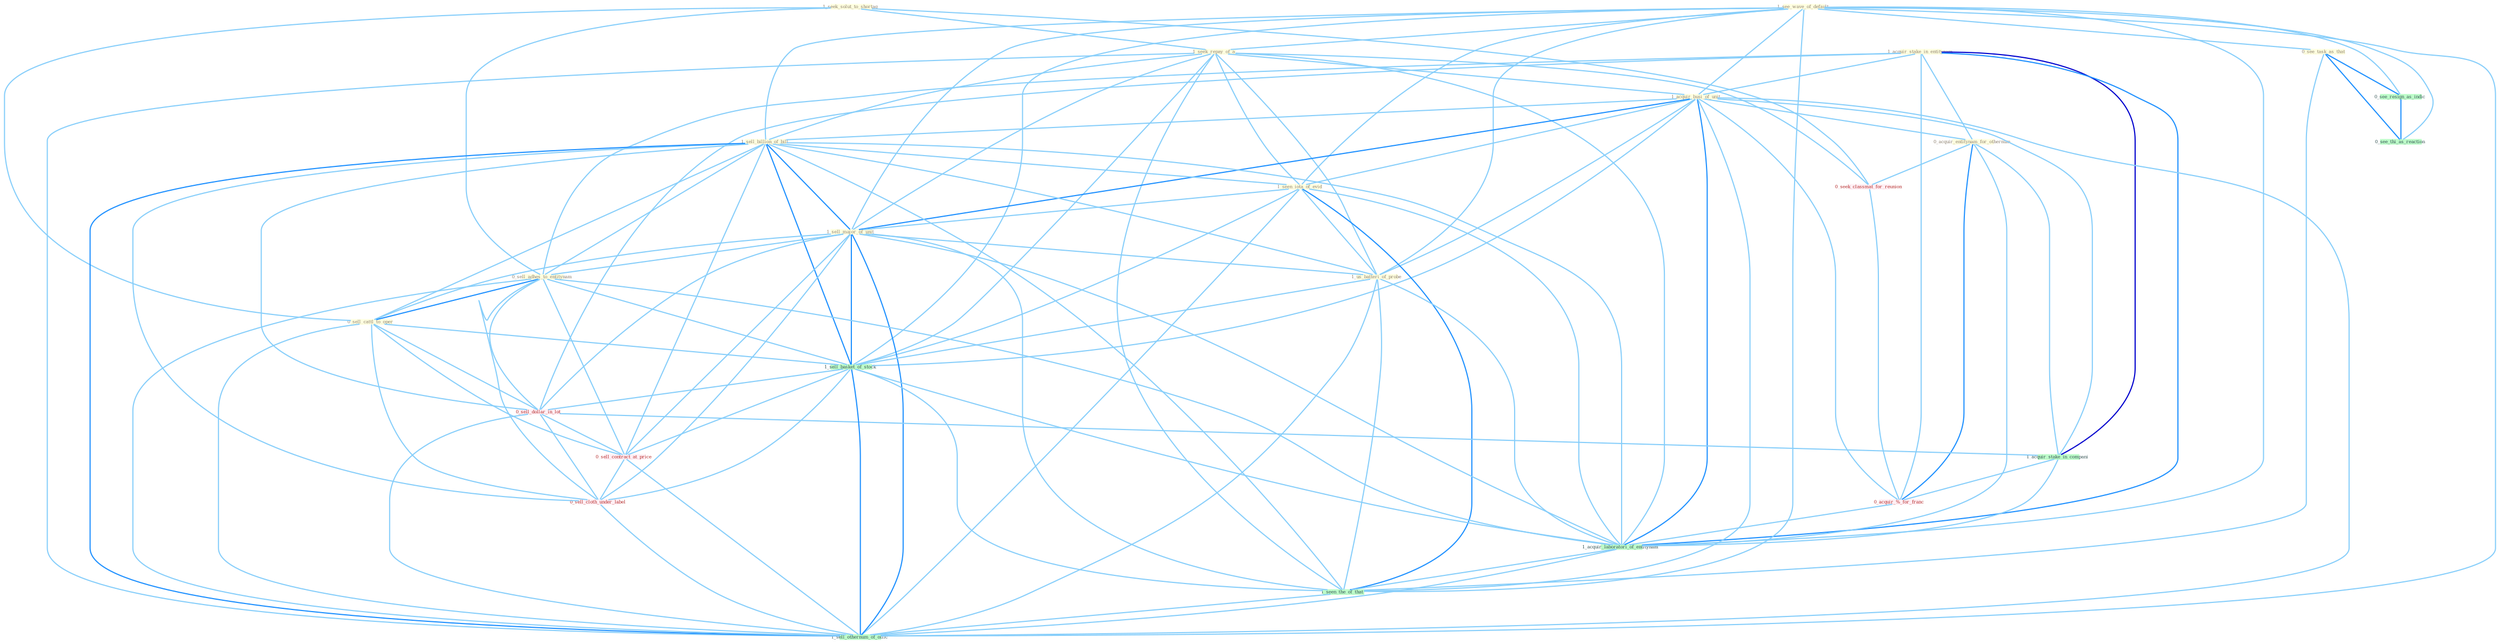 Graph G{ 
    node
    [shape=polygon,style=filled,width=.5,height=.06,color="#BDFCC9",fixedsize=true,fontsize=4,
    fontcolor="#2f4f4f"];
    {node
    [color="#ffffe0", fontcolor="#8b7d6b"] "1_seek_solut_to_shortag " "1_acquir_stake_in_entitynam " "1_see_wave_of_default " "1_seek_repay_of_a " "1_acquir_busi_of_unit " "0_see_task_as_that " "1_sell_billion_of_bill " "1_seen_iota_of_evid " "0_acquir_entitynam_for_othernum " "1_sell_major_of_unit " "0_sell_adhes_to_entitynam " "1_us_batteri_of_probe " "0_sell_cattl_to_oper "}
{node [color="#fff0f5", fontcolor="#b22222"] "0_seek_classmat_for_reunion " "0_sell_dollar_in_lot " "0_acquir_%_for_franc " "0_sell_contract_at_price " "0_sell_cloth_under_label "}
edge [color="#B0E2FF"];

	"1_seek_solut_to_shortag " -- "1_seek_repay_of_a " [w="1", color="#87cefa" ];
	"1_seek_solut_to_shortag " -- "0_sell_adhes_to_entitynam " [w="1", color="#87cefa" ];
	"1_seek_solut_to_shortag " -- "0_sell_cattl_to_oper " [w="1", color="#87cefa" ];
	"1_seek_solut_to_shortag " -- "0_seek_classmat_for_reunion " [w="1", color="#87cefa" ];
	"1_acquir_stake_in_entitynam " -- "1_acquir_busi_of_unit " [w="1", color="#87cefa" ];
	"1_acquir_stake_in_entitynam " -- "0_acquir_entitynam_for_othernum " [w="1", color="#87cefa" ];
	"1_acquir_stake_in_entitynam " -- "0_sell_adhes_to_entitynam " [w="1", color="#87cefa" ];
	"1_acquir_stake_in_entitynam " -- "0_sell_dollar_in_lot " [w="1", color="#87cefa" ];
	"1_acquir_stake_in_entitynam " -- "1_acquir_stake_in_compani " [w="3", color="#0000cd" , len=0.6];
	"1_acquir_stake_in_entitynam " -- "0_acquir_%_for_franc " [w="1", color="#87cefa" ];
	"1_acquir_stake_in_entitynam " -- "1_acquir_laboratori_of_entitynam " [w="2", color="#1e90ff" , len=0.8];
	"1_see_wave_of_default " -- "1_seek_repay_of_a " [w="1", color="#87cefa" ];
	"1_see_wave_of_default " -- "1_acquir_busi_of_unit " [w="1", color="#87cefa" ];
	"1_see_wave_of_default " -- "0_see_task_as_that " [w="1", color="#87cefa" ];
	"1_see_wave_of_default " -- "1_sell_billion_of_bill " [w="1", color="#87cefa" ];
	"1_see_wave_of_default " -- "1_seen_iota_of_evid " [w="1", color="#87cefa" ];
	"1_see_wave_of_default " -- "1_sell_major_of_unit " [w="1", color="#87cefa" ];
	"1_see_wave_of_default " -- "1_us_batteri_of_probe " [w="1", color="#87cefa" ];
	"1_see_wave_of_default " -- "1_sell_basket_of_stock " [w="1", color="#87cefa" ];
	"1_see_wave_of_default " -- "0_see_resign_as_indic " [w="1", color="#87cefa" ];
	"1_see_wave_of_default " -- "1_acquir_laboratori_of_entitynam " [w="1", color="#87cefa" ];
	"1_see_wave_of_default " -- "1_seen_the_of_that " [w="1", color="#87cefa" ];
	"1_see_wave_of_default " -- "1_sell_othernum_of_offic " [w="1", color="#87cefa" ];
	"1_see_wave_of_default " -- "0_see_thi_as_reaction " [w="1", color="#87cefa" ];
	"1_seek_repay_of_a " -- "1_acquir_busi_of_unit " [w="1", color="#87cefa" ];
	"1_seek_repay_of_a " -- "1_sell_billion_of_bill " [w="1", color="#87cefa" ];
	"1_seek_repay_of_a " -- "1_seen_iota_of_evid " [w="1", color="#87cefa" ];
	"1_seek_repay_of_a " -- "1_sell_major_of_unit " [w="1", color="#87cefa" ];
	"1_seek_repay_of_a " -- "1_us_batteri_of_probe " [w="1", color="#87cefa" ];
	"1_seek_repay_of_a " -- "0_seek_classmat_for_reunion " [w="1", color="#87cefa" ];
	"1_seek_repay_of_a " -- "1_sell_basket_of_stock " [w="1", color="#87cefa" ];
	"1_seek_repay_of_a " -- "1_acquir_laboratori_of_entitynam " [w="1", color="#87cefa" ];
	"1_seek_repay_of_a " -- "1_seen_the_of_that " [w="1", color="#87cefa" ];
	"1_seek_repay_of_a " -- "1_sell_othernum_of_offic " [w="1", color="#87cefa" ];
	"1_acquir_busi_of_unit " -- "1_sell_billion_of_bill " [w="1", color="#87cefa" ];
	"1_acquir_busi_of_unit " -- "1_seen_iota_of_evid " [w="1", color="#87cefa" ];
	"1_acquir_busi_of_unit " -- "0_acquir_entitynam_for_othernum " [w="1", color="#87cefa" ];
	"1_acquir_busi_of_unit " -- "1_sell_major_of_unit " [w="2", color="#1e90ff" , len=0.8];
	"1_acquir_busi_of_unit " -- "1_us_batteri_of_probe " [w="1", color="#87cefa" ];
	"1_acquir_busi_of_unit " -- "1_sell_basket_of_stock " [w="1", color="#87cefa" ];
	"1_acquir_busi_of_unit " -- "1_acquir_stake_in_compani " [w="1", color="#87cefa" ];
	"1_acquir_busi_of_unit " -- "0_acquir_%_for_franc " [w="1", color="#87cefa" ];
	"1_acquir_busi_of_unit " -- "1_acquir_laboratori_of_entitynam " [w="2", color="#1e90ff" , len=0.8];
	"1_acquir_busi_of_unit " -- "1_seen_the_of_that " [w="1", color="#87cefa" ];
	"1_acquir_busi_of_unit " -- "1_sell_othernum_of_offic " [w="1", color="#87cefa" ];
	"0_see_task_as_that " -- "0_see_resign_as_indic " [w="2", color="#1e90ff" , len=0.8];
	"0_see_task_as_that " -- "1_seen_the_of_that " [w="1", color="#87cefa" ];
	"0_see_task_as_that " -- "0_see_thi_as_reaction " [w="2", color="#1e90ff" , len=0.8];
	"1_sell_billion_of_bill " -- "1_seen_iota_of_evid " [w="1", color="#87cefa" ];
	"1_sell_billion_of_bill " -- "1_sell_major_of_unit " [w="2", color="#1e90ff" , len=0.8];
	"1_sell_billion_of_bill " -- "0_sell_adhes_to_entitynam " [w="1", color="#87cefa" ];
	"1_sell_billion_of_bill " -- "1_us_batteri_of_probe " [w="1", color="#87cefa" ];
	"1_sell_billion_of_bill " -- "0_sell_cattl_to_oper " [w="1", color="#87cefa" ];
	"1_sell_billion_of_bill " -- "1_sell_basket_of_stock " [w="2", color="#1e90ff" , len=0.8];
	"1_sell_billion_of_bill " -- "0_sell_dollar_in_lot " [w="1", color="#87cefa" ];
	"1_sell_billion_of_bill " -- "0_sell_contract_at_price " [w="1", color="#87cefa" ];
	"1_sell_billion_of_bill " -- "1_acquir_laboratori_of_entitynam " [w="1", color="#87cefa" ];
	"1_sell_billion_of_bill " -- "0_sell_cloth_under_label " [w="1", color="#87cefa" ];
	"1_sell_billion_of_bill " -- "1_seen_the_of_that " [w="1", color="#87cefa" ];
	"1_sell_billion_of_bill " -- "1_sell_othernum_of_offic " [w="2", color="#1e90ff" , len=0.8];
	"1_seen_iota_of_evid " -- "1_sell_major_of_unit " [w="1", color="#87cefa" ];
	"1_seen_iota_of_evid " -- "1_us_batteri_of_probe " [w="1", color="#87cefa" ];
	"1_seen_iota_of_evid " -- "1_sell_basket_of_stock " [w="1", color="#87cefa" ];
	"1_seen_iota_of_evid " -- "1_acquir_laboratori_of_entitynam " [w="1", color="#87cefa" ];
	"1_seen_iota_of_evid " -- "1_seen_the_of_that " [w="2", color="#1e90ff" , len=0.8];
	"1_seen_iota_of_evid " -- "1_sell_othernum_of_offic " [w="1", color="#87cefa" ];
	"0_acquir_entitynam_for_othernum " -- "0_seek_classmat_for_reunion " [w="1", color="#87cefa" ];
	"0_acquir_entitynam_for_othernum " -- "1_acquir_stake_in_compani " [w="1", color="#87cefa" ];
	"0_acquir_entitynam_for_othernum " -- "0_acquir_%_for_franc " [w="2", color="#1e90ff" , len=0.8];
	"0_acquir_entitynam_for_othernum " -- "1_acquir_laboratori_of_entitynam " [w="1", color="#87cefa" ];
	"1_sell_major_of_unit " -- "0_sell_adhes_to_entitynam " [w="1", color="#87cefa" ];
	"1_sell_major_of_unit " -- "1_us_batteri_of_probe " [w="1", color="#87cefa" ];
	"1_sell_major_of_unit " -- "0_sell_cattl_to_oper " [w="1", color="#87cefa" ];
	"1_sell_major_of_unit " -- "1_sell_basket_of_stock " [w="2", color="#1e90ff" , len=0.8];
	"1_sell_major_of_unit " -- "0_sell_dollar_in_lot " [w="1", color="#87cefa" ];
	"1_sell_major_of_unit " -- "0_sell_contract_at_price " [w="1", color="#87cefa" ];
	"1_sell_major_of_unit " -- "1_acquir_laboratori_of_entitynam " [w="1", color="#87cefa" ];
	"1_sell_major_of_unit " -- "0_sell_cloth_under_label " [w="1", color="#87cefa" ];
	"1_sell_major_of_unit " -- "1_seen_the_of_that " [w="1", color="#87cefa" ];
	"1_sell_major_of_unit " -- "1_sell_othernum_of_offic " [w="2", color="#1e90ff" , len=0.8];
	"0_sell_adhes_to_entitynam " -- "0_sell_cattl_to_oper " [w="2", color="#1e90ff" , len=0.8];
	"0_sell_adhes_to_entitynam " -- "1_sell_basket_of_stock " [w="1", color="#87cefa" ];
	"0_sell_adhes_to_entitynam " -- "0_sell_dollar_in_lot " [w="1", color="#87cefa" ];
	"0_sell_adhes_to_entitynam " -- "0_sell_contract_at_price " [w="1", color="#87cefa" ];
	"0_sell_adhes_to_entitynam " -- "1_acquir_laboratori_of_entitynam " [w="1", color="#87cefa" ];
	"0_sell_adhes_to_entitynam " -- "0_sell_cloth_under_label " [w="1", color="#87cefa" ];
	"0_sell_adhes_to_entitynam " -- "1_sell_othernum_of_offic " [w="1", color="#87cefa" ];
	"1_us_batteri_of_probe " -- "1_sell_basket_of_stock " [w="1", color="#87cefa" ];
	"1_us_batteri_of_probe " -- "1_acquir_laboratori_of_entitynam " [w="1", color="#87cefa" ];
	"1_us_batteri_of_probe " -- "1_seen_the_of_that " [w="1", color="#87cefa" ];
	"1_us_batteri_of_probe " -- "1_sell_othernum_of_offic " [w="1", color="#87cefa" ];
	"0_sell_cattl_to_oper " -- "1_sell_basket_of_stock " [w="1", color="#87cefa" ];
	"0_sell_cattl_to_oper " -- "0_sell_dollar_in_lot " [w="1", color="#87cefa" ];
	"0_sell_cattl_to_oper " -- "0_sell_contract_at_price " [w="1", color="#87cefa" ];
	"0_sell_cattl_to_oper " -- "0_sell_cloth_under_label " [w="1", color="#87cefa" ];
	"0_sell_cattl_to_oper " -- "1_sell_othernum_of_offic " [w="1", color="#87cefa" ];
	"0_seek_classmat_for_reunion " -- "0_acquir_%_for_franc " [w="1", color="#87cefa" ];
	"1_sell_basket_of_stock " -- "0_sell_dollar_in_lot " [w="1", color="#87cefa" ];
	"1_sell_basket_of_stock " -- "0_sell_contract_at_price " [w="1", color="#87cefa" ];
	"1_sell_basket_of_stock " -- "1_acquir_laboratori_of_entitynam " [w="1", color="#87cefa" ];
	"1_sell_basket_of_stock " -- "0_sell_cloth_under_label " [w="1", color="#87cefa" ];
	"1_sell_basket_of_stock " -- "1_seen_the_of_that " [w="1", color="#87cefa" ];
	"1_sell_basket_of_stock " -- "1_sell_othernum_of_offic " [w="2", color="#1e90ff" , len=0.8];
	"0_sell_dollar_in_lot " -- "1_acquir_stake_in_compani " [w="1", color="#87cefa" ];
	"0_sell_dollar_in_lot " -- "0_sell_contract_at_price " [w="1", color="#87cefa" ];
	"0_sell_dollar_in_lot " -- "0_sell_cloth_under_label " [w="1", color="#87cefa" ];
	"0_sell_dollar_in_lot " -- "1_sell_othernum_of_offic " [w="1", color="#87cefa" ];
	"0_see_resign_as_indic " -- "0_see_thi_as_reaction " [w="2", color="#1e90ff" , len=0.8];
	"1_acquir_stake_in_compani " -- "0_acquir_%_for_franc " [w="1", color="#87cefa" ];
	"1_acquir_stake_in_compani " -- "1_acquir_laboratori_of_entitynam " [w="1", color="#87cefa" ];
	"0_acquir_%_for_franc " -- "1_acquir_laboratori_of_entitynam " [w="1", color="#87cefa" ];
	"0_sell_contract_at_price " -- "0_sell_cloth_under_label " [w="1", color="#87cefa" ];
	"0_sell_contract_at_price " -- "1_sell_othernum_of_offic " [w="1", color="#87cefa" ];
	"1_acquir_laboratori_of_entitynam " -- "1_seen_the_of_that " [w="1", color="#87cefa" ];
	"1_acquir_laboratori_of_entitynam " -- "1_sell_othernum_of_offic " [w="1", color="#87cefa" ];
	"0_sell_cloth_under_label " -- "1_sell_othernum_of_offic " [w="1", color="#87cefa" ];
	"1_seen_the_of_that " -- "1_sell_othernum_of_offic " [w="1", color="#87cefa" ];
}